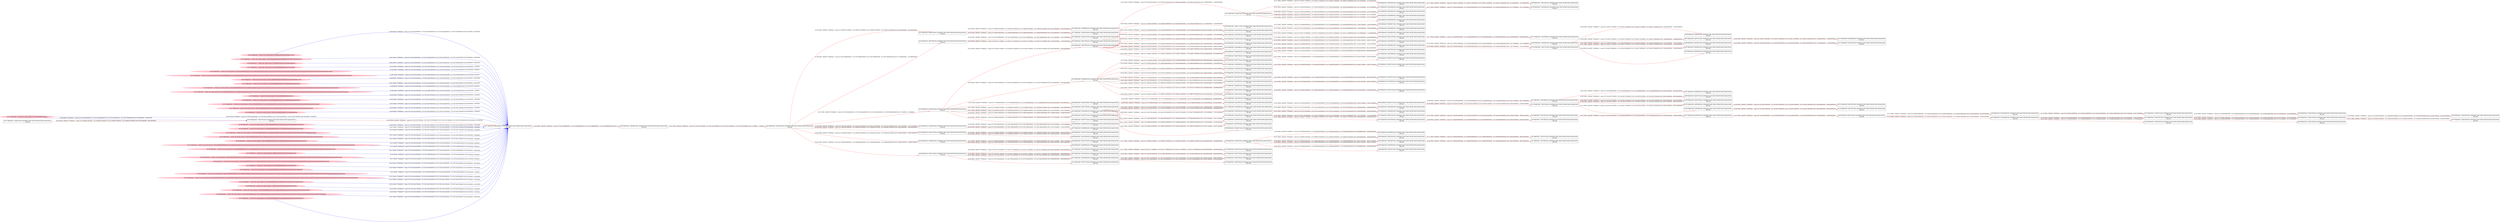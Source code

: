 digraph  {
rankdir=LR
"9"[color=black,label="id:9 HopCount: 5 pid:536 proc_starttime:0 cmd: owner uid:null owner group id:null,\n null null", shape=box,style=solid];
"83"[color=black,label="id:83 HopCount: 6 pid:948 proc_starttime:0 cmd: owner uid:null owner group id:null,\n null null", shape=box,style=solid];
"9" -> "83" [id=256,__obj="PROC_CREATE"color=red,label="id:256 PROC_CREATE **NORMAL**  seqs:[1557239838384000000, 1557239838384000000] T:[1557239838384000000, 1557239838384000000] relT:[-3093696000000, -3093696000000]",style=solid];
"93"[color=black,label="id:93 HopCount: 6 pid:2028 proc_starttime:0 cmd: owner uid:null owner group id:null,\n null null", shape=box,style=solid];
"9" -> "93" [id=257,__obj="PROC_CREATE"color=red,label="id:257 PROC_CREATE **NORMAL**  seqs:[1557239838276000000, 1557239838276000000] T:[1557239838276000000, 1557239838276000000] relT:[-3093588000000, -3093588000000]",style=solid];
"94"[color=black,label="id:94 HopCount: 6 pid:1692 proc_starttime:0 cmd: owner uid:null owner group id:null,\n null null", shape=box,style=solid];
"9" -> "94" [id=258,__obj="PROC_CREATE"color=red,label="id:258 PROC_CREATE **NORMAL**  seqs:[1557239838389000000, 1557239838389000000] T:[1557239838389000000, 1557239838389000000] relT:[-3093701000000, -3093701000000]",style=solid];
"95"[color=black,label="id:95 HopCount: 6 pid:5948 proc_starttime:0 cmd: owner uid:null owner group id:null,\n null null", shape=box,style=solid];
"9" -> "95" [id=259,__obj="PROC_CREATE"color=red,label="id:259 PROC_CREATE **NORMAL**  seqs:[1557239838359000000, 1557239838359000000] T:[1557239838359000000, 1557239838359000000] relT:[-3093671000000, -3093671000000]",style=solid];
"109"[color=black,label="id:109 HopCount: 7 pid:644 proc_starttime:0 cmd: owner uid:null owner group id:null,\n null null", shape=box,style=solid];
"88"[color=black,label="id:88 HopCount: 8 pid:992 proc_starttime:0 cmd: owner uid:null owner group id:null,\n null null", shape=box,style=solid];
"109" -> "88" [id=260,__obj="PROC_CREATE"color=red,label="id:260 PROC_CREATE **NORMAL**  seqs:[1557243852712000000, 1557243852712000000] T:[1557243852712000000, 1557243852712000000] relT:[-7108024000000, -7108024000000]",style=solid];
"96"[color=black,label="id:96 HopCount: 6 pid:552 proc_starttime:0 cmd: owner uid:null owner group id:null,\n null null", shape=box,style=solid];
"9" -> "96" [id=261,__obj="PROC_CREATE"color=red,label="id:261 PROC_CREATE **NORMAL**  seqs:[1557239838384000000, 1557239838384000000] T:[1557239838384000000, 1557239838384000000] relT:[-3093696000000, -3093696000000]",style=solid];
"1"[color=black,label="id:1 HopCount: 7 pid:1880 proc_starttime:0 cmd: owner uid:null owner group id:null,\n null null", shape=box,style=solid];
"97"[color=black,label="id:97 HopCount: 8 pid:8028 proc_starttime:0 cmd: owner uid:null owner group id:null,\n null null", shape=box,style=solid];
"1" -> "97" [id=262,__obj="PROC_CREATE"color=red,label="id:262 PROC_CREATE **NORMAL**  seqs:[1557242546649000000, 1557242546649000000] T:[1557242546649000000, 1557242546649000000] relT:[-5801961000000, -5801961000000]",style=solid];
"99"[color=black,label="id:99 HopCount: 8 pid:5124 proc_starttime:0 cmd: owner uid:null owner group id:null,\n null null", shape=box,style=solid];
"1" -> "99" [id=263,__obj="PROC_CREATE"color=red,label="id:263 PROC_CREATE **NORMAL**  seqs:[1557242546707000000, 1557242546707000000] T:[1557242546707000000, 1557242546707000000] relT:[-5802019000000, -5802019000000]",style=solid];
"100"[color=black,label="id:100 HopCount: 8 pid:1336 proc_starttime:0 cmd: owner uid:null owner group id:null,\n null null", shape=box,style=solid];
"1" -> "100" [id=264,__obj="PROC_CREATE"color=red,label="id:264 PROC_CREATE **NORMAL**  seqs:[1557242546707000000, 1557242546707000000] T:[1557242546707000000, 1557242546707000000] relT:[-5802019000000, -5802019000000]",style=solid];
"55"[color=black,label="id:55 HopCount: 4 pid:7036 proc_starttime:0 cmd: owner uid:null owner group id:null,\n null null", shape=box,style=solid];
"92"[color=black,label="id:92 HopCount: 5 pid:5112 proc_starttime:0 cmd: owner uid:null owner group id:null,\n null null", shape=box,style=solid];
"55" -> "92" [id=265,__obj="PROC_CREATE"color=red,label="id:265 PROC_CREATE **NORMAL**  seqs:[1557243849256000000, 1557243849256000000] T:[1557243849256000000, 1557243849256000000] relT:[-7104568000000, -7104568000000]",style=solid];
"101"[color=black,label="id:101 HopCount: 8 pid:3804 proc_starttime:0 cmd: owner uid:null owner group id:null,\n null null", shape=box,style=solid];
"1" -> "101" [id=266,__obj="PROC_CREATE"color=red,label="id:266 PROC_CREATE **NORMAL**  seqs:[1557242546542000000, 1557242546542000000] T:[1557242546542000000, 1557242546542000000] relT:[-5801854000000, -5801854000000]",style=solid];
"102"[color=black,label="id:102 HopCount: 5 pid:1028 proc_starttime:0 cmd: owner uid:null owner group id:null,\n null null", shape=box,style=solid];
"55" -> "102" [id=267,__obj="PROC_CREATE"color=red,label="id:267 PROC_CREATE **NORMAL**  seqs:[1557243358055000000, 1557243358055000000] T:[1557243358055000000, 1557243358055000000] relT:[-6613367000000, -6613367000000]",style=solid];
"104"[color=black,label="id:104 HopCount: 5 pid:4044 proc_starttime:0 cmd: owner uid:null owner group id:null,\n null null", shape=box,style=solid];
"55" -> "104" [id=268,__obj="PROC_CREATE"color=red,label="id:268 PROC_CREATE **NORMAL**  seqs:[1557244476913000000, 1557244476913000000] T:[1557244476913000000, 1557244476913000000] relT:[-7732225000000, -7732225000000]",style=solid];
"105"[color=black,label="id:105 HopCount: 5 pid:8124 proc_starttime:0 cmd: owner uid:null owner group id:null,\n null null", shape=box,style=solid];
"55" -> "105" [id=269,__obj="PROC_CREATE"color=red,label="id:269 PROC_CREATE **NORMAL**  seqs:[1557244935437000000, 1557244935437000000] T:[1557244935437000000, 1557244935437000000] relT:[-8190749000000, -8190749000000]",style=solid];
"106"[color=black,label="id:106 HopCount: 5 pid:1468 proc_starttime:0 cmd: owner uid:null owner group id:null,\n null null", shape=box,style=solid];
"55" -> "106" [id=270,__obj="PROC_CREATE"color=red,label="id:270 PROC_CREATE **NORMAL**  seqs:[1557243844283000000, 1557243844283000000] T:[1557243844283000000, 1557243844283000000] relT:[-7099595000000, -7099595000000]",style=solid];
"48"[color=black,label="id:48 HopCount: 6 pid:4356 proc_starttime:0 cmd: owner uid:null owner group id:null,\n null null", shape=box,style=solid];
"98"[color=black,label="id:98 HopCount: 7 pid:2200 proc_starttime:0 cmd: owner uid:null owner group id:null,\n null null", shape=box,style=solid];
"48" -> "98" [id=271,__obj="PROC_CREATE"color=red,label="id:271 PROC_CREATE **NORMAL**  seqs:[1557238281724000000, 1557238281724000000] T:[1557238281724000000, 1557238281724000000] relT:[-1537036000000, -1537036000000]",style=solid];
"37"[color=black,label="id:37 HopCount: 6 pid:1868 proc_starttime:0 cmd: owner uid:null owner group id:null,\n null null", shape=box,style=solid];
"108"[color=black,label="id:108 HopCount: 7 pid:4400 proc_starttime:0 cmd: owner uid:null owner group id:null,\n null null", shape=box,style=solid];
"37" -> "108" [id=272,__obj="PROC_CREATE"color=red,label="id:272 PROC_CREATE **NORMAL**  seqs:[1557238281840000000, 1557238281840000000] T:[1557238281840000000, 1557238281840000000] relT:[-1537152000000, -1537152000000]",style=solid];
"50"[color=black,label="id:50 HopCount: 6 pid:6092 proc_starttime:0 cmd: owner uid:null owner group id:null,\n null null", shape=box,style=solid];
"50" -> "109" [id=273,__obj="PROC_CREATE"color=red,label="id:273 PROC_CREATE **NORMAL**  seqs:[1557243852458000000, 1557243852458000000] T:[1557243852458000000, 1557243852458000000] relT:[-7107770000000, -7107770000000]",style=solid];
"110"[color=black,label="id:110 HopCount: 7 pid:2720 proc_starttime:0 cmd: owner uid:null owner group id:null,\n null null", shape=box,style=solid];
"50" -> "110" [id=274,__obj="PROC_CREATE"color=red,label="id:274 PROC_CREATE **NORMAL**  seqs:[1557243849458000000, 1557243849458000000] T:[1557243849458000000, 1557243849458000000] relT:[-7104770000000, -7104770000000]",style=solid];
"103"[color=black,label="id:103 HopCount: 8 pid:6500 proc_starttime:0 cmd: owner uid:null owner group id:null,\n null null", shape=box,style=solid];
"1" -> "103" [id=275,__obj="PROC_CREATE"color=red,label="id:275 PROC_CREATE **NORMAL**  seqs:[1557242546712000000, 1557242546712000000] T:[1557242546712000000, 1557242546712000000] relT:[-5802024000000, -5802024000000]",style=solid];
"45"[color=black,label="id:45 HopCount: 4 pid:6844 proc_starttime:0 cmd: owner uid:null owner group id:null,\n null null", shape=box,style=solid];
"21"[color=black,label="id:21 HopCount: 5 pid:2732 proc_starttime:0 cmd: owner uid:null owner group id:null,\n null null", shape=box,style=solid];
"45" -> "21" [id=276,__obj="PROC_CREATE"color=red,label="id:276 PROC_CREATE **NORMAL**  seqs:[1557241393997000000, 1557241393997000000] T:[1557241393997000000, 1557241393997000000] relT:[-4649309000000, -4649309000000]",style=solid];
"61"[color=black,label="id:61 HopCount: 6 pid:1528 proc_starttime:0 cmd: owner uid:null owner group id:null,\n null null", shape=box,style=solid];
"111"[color=black,label="id:111 HopCount: 7 pid:7808 proc_starttime:0 cmd: owner uid:null owner group id:null,\n null null", shape=box,style=solid];
"61" -> "111" [id=277,__obj="PROC_CREATE"color=red,label="id:277 PROC_CREATE **NORMAL**  seqs:[1557244940636000000, 1557244940636000000] T:[1557244940636000000, 1557244940636000000] relT:[-8195948000000, -8195948000000]",style=solid];
"2"[color=black,label="id:2 HopCount: 7 pid:1344 proc_starttime:0 cmd: owner uid:null owner group id:null,\n null null", shape=box,style=solid];
"112"[color=black,label="id:112 HopCount: 8 pid:5632 proc_starttime:0 cmd: owner uid:null owner group id:null,\n null null", shape=box,style=solid];
"2" -> "112" [id=278,__obj="PROC_CREATE"color=red,label="id:278 PROC_CREATE **NORMAL**  seqs:[1557244548529000000, 1557244548529000000] T:[1557244548529000000, 1557244548529000000] relT:[-7803841000000, -7803841000000]",style=solid];
"113"[color=black,label="id:113 HopCount: 5 pid:6500 proc_starttime:0 cmd: owner uid:null owner group id:null,\n null null", shape=box,style=solid];
"45" -> "113" [id=279,__obj="PROC_CREATE"color=red,label="id:279 PROC_CREATE **NORMAL**  seqs:[1557240930346000000, 1557240930346000000] T:[1557240930346000000, 1557240930346000000] relT:[-4185658000000, -4185658000000]",style=solid];
"85"[color=black,label="id:85 HopCount: 8 pid:1524 proc_starttime:0 cmd: owner uid:null owner group id:null,\n null null", shape=box,style=solid];
"115"[color=black,label="id:115 HopCount: 9 pid:6480 proc_starttime:0 cmd: owner uid:null owner group id:null,\n null null", shape=box,style=solid];
"85" -> "115" [id=280,__obj="PROC_CREATE"color=red,label="id:280 PROC_CREATE **NORMAL**  seqs:[1557243852724000000, 1557243852724000000] T:[1557243852724000000, 1557243852724000000] relT:[-7108036000000, -7108036000000]",style=solid];
"116"[color=black,label="id:116 HopCount: 5 pid:5284 proc_starttime:0 cmd: owner uid:null owner group id:null,\n null null", shape=box,style=solid];
"45" -> "116" [id=281,__obj="PROC_CREATE"color=red,label="id:281 PROC_CREATE **NORMAL**  seqs:[1557239380225000000, 1557239380225000000] T:[1557239380225000000, 1557239380225000000] relT:[-2635537000000, -2635537000000]",style=solid];
"86"[color=black,label="id:86 HopCount: 8 pid:4140 proc_starttime:0 cmd: owner uid:null owner group id:null,\n null null", shape=box,style=solid];
"117"[color=black,label="id:117 HopCount: 9 pid:1300 proc_starttime:0 cmd: owner uid:null owner group id:null,\n null null", shape=box,style=solid];
"86" -> "117" [id=282,__obj="PROC_CREATE"color=red,label="id:282 PROC_CREATE **NORMAL**  seqs:[1557243852632000000, 1557243852632000000] T:[1557243852632000000, 1557243852632000000] relT:[-7107944000000, -7107944000000]",style=solid];
"46"[color=black,label="id:46 HopCount: 4 pid:1608 proc_starttime:0 cmd: owner uid:null owner group id:null,\n null null", shape=box,style=solid];
"118"[color=black,label="id:118 HopCount: 5 pid:1644 proc_starttime:0 cmd: owner uid:null owner group id:null,\n null null", shape=box,style=solid];
"46" -> "118" [id=283,__obj="PROC_CREATE"color=red,label="id:283 PROC_CREATE **NORMAL**  seqs:[1557237703584000000, 1557237703584000000] T:[1557237703584000000, 1557237703584000000] relT:[-958896000000, -958896000000]",style=solid];
"107"[color=black,label="id:107 HopCount: 5 pid:5068 proc_starttime:0 cmd: owner uid:null owner group id:null,\n null null", shape=box,style=solid];
"55" -> "107" [id=284,__obj="PROC_CREATE"color=red,label="id:284 PROC_CREATE **NORMAL**  seqs:[1557243354503000000, 1557243354503000000] T:[1557243354503000000, 1557243354503000000] relT:[-6609815000000, -6609815000000]",style=solid];
"119"[color=black,label="id:119 HopCount: 9 pid:2220 proc_starttime:0 cmd: owner uid:null owner group id:null,\n null null", shape=box,style=solid];
"103" -> "119" [id=285,__obj="PROC_CREATE"color=red,label="id:285 PROC_CREATE **NORMAL**  seqs:[1557242546718000000, 1557242546718000000] T:[1557242546718000000, 1557242546718000000] relT:[-5802030000000, -5802030000000]",style=solid];
"120"[color=black,label="id:120 HopCount: 5 pid:1604 proc_starttime:0 cmd: owner uid:null owner group id:null,\n null null", shape=box,style=solid];
"46" -> "120" [id=286,__obj="PROC_CREATE"color=red,label="id:286 PROC_CREATE **NORMAL**  seqs:[1557237699018000000, 1557237699018000000] T:[1557237699018000000, 1557237699018000000] relT:[-954330000000, -954330000000]",style=solid];
"44"[color=black,label="id:44 HopCount: 4 pid:7136 proc_starttime:0 cmd: owner uid:null owner group id:null,\n null null", shape=box,style=solid];
"121"[color=black,label="id:121 HopCount: 5 pid:8160 proc_starttime:0 cmd: owner uid:null owner group id:null,\n null null", shape=box,style=solid];
"44" -> "121" [id=287,__obj="PROC_CREATE"color=red,label="id:287 PROC_CREATE **NORMAL**  seqs:[1557242541653000000, 1557242541653000000] T:[1557242541653000000, 1557242541653000000] relT:[-5796965000000, -5796965000000]",style=solid];
"124"[color=black,label="id:124 HopCount: 5 pid:5328 proc_starttime:0 cmd: owner uid:null owner group id:null,\n null null", shape=box,style=solid];
"44" -> "124" [id=288,__obj="PROC_CREATE"color=red,label="id:288 PROC_CREATE **NORMAL**  seqs:[1557242325047000000, 1557242325047000000] T:[1557242325047000000, 1557242325047000000] relT:[-5580359000000, -5580359000000]",style=solid];
"125"[color=black,label="id:125 HopCount: 5 pid:7652 proc_starttime:0 cmd: owner uid:null owner group id:null,\n null null", shape=box,style=solid];
"44" -> "125" [id=289,__obj="PROC_CREATE"color=red,label="id:289 PROC_CREATE **NORMAL**  seqs:[1557244477821000000, 1557244477821000000] T:[1557244477821000000, 1557244477821000000] relT:[-7733133000000, -7733133000000]",style=solid];
"161"[color=pink,label="id:161 HopCount: -2 owner uid: owner group id: /Windows/System32/Windows.UI.dll ", shape=oval,style=filled];
"27"[color=black,label="id:27 HopCount: 0 pid:5096 proc_starttime:0 cmd: owner uid:null owner group id:null,\n null null", shape=box,style=solid];
"161" -> "27" [id=290,__obj="READ"color=blue,label="id:290 READ **NORMAL**  seqs:[1557236744446000000, 1557236744446000000] T:[1557236744446000000, 1557236744446000000] relT:[242000000, 242000000]",style=solid];
"162"[color=pink,label="id:162 HopCount: -2 owner uid: owner group id: /Device/HarddiskVolume2/WINDOWS/SYSTEM32/kernelbase.dll ", shape=oval,style=filled];
"162" -> "27" [id=291,__obj="READ"color=blue,label="id:291 READ **NORMAL**  seqs:[1557236744449000000, 1557236744449000000] T:[1557236744449000000, 1557236744449000000] relT:[239000000, 239000000]",style=solid];
"163"[color=pink,label="id:163 HopCount: -2 owner uid: owner group id: /Windows/System32/CoreMessaging.dll ", shape=oval,style=filled];
"163" -> "27" [id=292,__obj="READ"color=blue,label="id:292 READ **NORMAL**  seqs:[1557236744448000000, 1557236744448000000] T:[1557236744448000000, 1557236744448000000] relT:[240000000, 240000000]",style=solid];
"127"[color=pink,label="id:127 HopCount: -2 owner uid: owner group id: /Device/HarddiskVolume2/Users/admin ", shape=oval,style=filled];
"127" -> "27" [id=293,__obj="READ"color=blue,label="id:293 READ **NORMAL**  seqs:[1557236744424000000, 1557236744673000000] T:[1557236744424000000, 1557236744673000000] relT:[264000000, 15000000]",style=solid];
"128"[color=pink,label="id:128 HopCount: -2 owner uid: owner group id: /Device/HarddiskVolume2/Users/admin/backup/Documents/Documents/Documents/Documents/Documents/Documents/Documents/Documents/Documents/Documents/Documents ", shape=oval,style=filled];
"128" -> "27" [id=294,__obj="READ"color=blue,label="id:294 READ **NORMAL**  seqs:[1557236744432000000, 1557236744679000000] T:[1557236744432000000, 1557236744679000000] relT:[256000000, 9000000]",style=solid];
"129"[color=pink,label="id:129 HopCount: -2 owner uid: owner group id: /Device/HarddiskVolume2/Users/admin/backup/Documents/Documents/Documents/Documents/Documents/Documents/Documents/Documents/Documents/Documents/Documents/Documents/Documents/Documents/Documents/Documents/Documents ", shape=oval,style=filled];
"129" -> "27" [id=295,__obj="READ"color=blue,label="id:295 READ **NORMAL**  seqs:[1557236744435000000, 1557236744682000000] T:[1557236744435000000, 1557236744682000000] relT:[253000000, 6000000]",style=solid];
"130"[color=pink,label="id:130 HopCount: -2 owner uid: owner group id: /Device/HarddiskVolume2/Windows/System32/Windows.UI.dll ", shape=oval,style=filled];
"130" -> "27" [id=296,__obj="READ"color=blue,label="id:296 READ **NORMAL**  seqs:[1557236744445000000, 1557236744446000000] T:[1557236744445000000, 1557236744446000000] relT:[243000000, 242000000]",style=solid];
"131"[color=pink,label="id:131 HopCount: -2 owner uid: owner group id: /Device/HarddiskVolume2/Users/admin/backup/desktop.ini ", shape=oval,style=filled];
"131" -> "27" [id=297,__obj="READ"color=blue,label="id:297 READ **NORMAL**  seqs:[1557236744425000000, 1557236744425000000] T:[1557236744425000000, 1557236744425000000] relT:[263000000, 263000000]",style=solid];
"133"[color=pink,label="id:133 HopCount: -2 owner uid: owner group id: /Device/HarddiskVolume2/Users/admin/backup/Documents/Documents/Documents/Documents/Documents/Documents/Documents/Documents/Documents/Documents/Documents/Documents/Documents ", shape=oval,style=filled];
"133" -> "27" [id=298,__obj="READ"color=blue,label="id:298 READ **NORMAL**  seqs:[1557236744433000000, 1557236744680000000] T:[1557236744433000000, 1557236744680000000] relT:[255000000, 8000000]",style=solid];
"132"[color=pink,label="id:132 HopCount: -2 owner uid: owner group id: /Device/HarddiskVolume2/Users/admin/backup/Documents/Documents/Documents/Documents/Documents/Documents/Documents/Documents/Documents/Documents/Documents/Documents/Documents/Documents/Documents/Documents ", shape=oval,style=filled];
"132" -> "27" [id=299,__obj="READ"color=blue,label="id:299 READ **NORMAL**  seqs:[1557236744434000000, 1557236744681000000] T:[1557236744434000000, 1557236744681000000] relT:[254000000, 7000000]",style=solid];
"134"[color=pink,label="id:134 HopCount: -2 owner uid: owner group id: /Device/HarddiskVolume2/Users ", shape=oval,style=filled];
"134" -> "27" [id=300,__obj="READ"color=blue,label="id:300 READ **NORMAL**  seqs:[1557236744424000000, 1557236744673000000] T:[1557236744424000000, 1557236744673000000] relT:[264000000, 15000000]",style=solid];
"136"[color=pink,label="id:136 HopCount: -2 owner uid: owner group id: /Device/HarddiskVolume2/Users/admin/backup/Documents ", shape=oval,style=filled];
"136" -> "27" [id=301,__obj="READ"color=blue,label="id:301 READ **NORMAL**  seqs:[1557236744426000000, 1557236744674000000] T:[1557236744426000000, 1557236744674000000] relT:[262000000, 14000000]",style=solid];
"135"[color=pink,label="id:135 HopCount: -2 owner uid: owner group id: /Device/HarddiskVolume2/Users/admin/backup/Documents/Documents/Documents/Documents/Documents/Documents/Documents ", shape=oval,style=filled];
"135" -> "27" [id=302,__obj="READ"color=blue,label="id:302 READ **NORMAL**  seqs:[1557236744430000000, 1557236744678000000] T:[1557236744430000000, 1557236744678000000] relT:[258000000, 10000000]",style=solid];
"137"[color=pink,label="id:137 HopCount: -2 owner uid: owner group id: /Device/HarddiskVolume2/Users/admin/backup/Documents/Documents/Documents/Documents/Documents ", shape=oval,style=filled];
"137" -> "27" [id=303,__obj="READ"color=blue,label="id:303 READ **NORMAL**  seqs:[1557236744428000000, 1557236744677000000] T:[1557236744428000000, 1557236744677000000] relT:[260000000, 11000000]",style=solid];
"138"[color=pink,label="id:138 HopCount: -2 owner uid: owner group id: /Device/HarddiskVolume2/Users/admin/backup ", shape=oval,style=filled];
"138" -> "27" [id=304,__obj="READ"color=blue,label="id:304 READ **NORMAL**  seqs:[1557236744425000000, 1557236744674000000] T:[1557236744425000000, 1557236744674000000] relT:[263000000, 14000000]",style=solid];
"157"[color=pink,label="id:157 HopCount: -2 owner uid: owner group id: /Device/HarddiskVolume2 ", shape=oval,style=filled];
"157" -> "27" [id=305,__obj="READ"color=blue,label="id:305 READ **NORMAL**  seqs:[1557236744423000000, 1557236744672000000] T:[1557236744423000000, 1557236744672000000] relT:[265000000, 16000000]",style=solid];
"139"[color=pink,label="id:139 HopCount: -2 owner uid: owner group id: /Device/HarddiskVolume2/Windows/System32/TextInputFramework.dll ", shape=oval,style=filled];
"139" -> "27" [id=306,__obj="READ"color=blue,label="id:306 READ **NORMAL**  seqs:[1557236744447000000, 1557236744447000000] T:[1557236744447000000, 1557236744447000000] relT:[241000000, 241000000]",style=solid];
"140"[color=pink,label="id:140 HopCount: -2 owner uid: owner group id: /Device/HarddiskVolume2/Users/admin/backup/Documents/Documents ", shape=oval,style=filled];
"140" -> "27" [id=307,__obj="READ"color=blue,label="id:307 READ **NORMAL**  seqs:[1557236744426000000, 1557236744675000000] T:[1557236744426000000, 1557236744675000000] relT:[262000000, 13000000]",style=solid];
"141"[color=black,label="id:141 HopCount: -3 pid:452 proc_starttime:0 cmd: owner uid:null owner group id:null,\n null null", shape=box,style=solid];
"154"[color=black,label="id:154 HopCount: -2 pid:4704 proc_starttime:0 cmd: owner uid:null owner group id:null,\n null null", shape=box,style=solid];
"141" -> "154" [id=308,__obj="PROC_CREATE"color=red,label="id:308 PROC_CREATE **NORMAL**  seqs:[1557236486470000000, 1557236486470000000] T:[1557236486470000000, 1557236486470000000] relT:[258218000000, 258218000000]",style=solid];
"157" -> "154" [id=309,__obj="READ"color=blue,label="id:309 READ **NORMAL**  seqs:[1557236743649000000, 1557236743649000000] T:[1557236743649000000, 1557236743649000000] relT:[1039000000, 1039000000]",style=solid];
"142"[color=pink,label="id:142 HopCount: -2 owner uid: owner group id: /Device/HarddiskVolume2/Users/admin/backup/Documents/Documents/Documents/Documents/Documents/Documents ", shape=oval,style=filled];
"142" -> "27" [id=310,__obj="READ"color=blue,label="id:310 READ **NORMAL**  seqs:[1557236744429000000, 1557236744677000000] T:[1557236744429000000, 1557236744677000000] relT:[259000000, 11000000]",style=solid];
"143"[color=pink,label="id:143 HopCount: -2 owner uid: owner group id: /Device/HarddiskVolume2/Users/admin/backup/Documents/Documents/Documents/Documents/Documents/Documents/Documents/Documents ", shape=oval,style=filled];
"143" -> "27" [id=311,__obj="READ"color=blue,label="id:311 READ **NORMAL**  seqs:[1557236744430000000, 1557236744678000000] T:[1557236744430000000, 1557236744678000000] relT:[258000000, 10000000]",style=solid];
"144"[color=pink,label="id:144 HopCount: -2 owner uid: owner group id: /Device/HarddiskVolume2/Users/admin/backup/Documents/Documents/Documents ", shape=oval,style=filled];
"144" -> "27" [id=312,__obj="READ"color=blue,label="id:312 READ **NORMAL**  seqs:[1557236744427000000, 1557236744675000000] T:[1557236744427000000, 1557236744675000000] relT:[261000000, 13000000]",style=solid];
"145"[color=pink,label="id:145 HopCount: -2 owner uid: owner group id: /Device/HarddiskVolume2/Users/admin/backup/Documents/Documents/Documents/Documents/Documents/Documents/Documents/Documents/Documents/Documents/Documents/Documents/Documents/Documents/Documents/Documents/Documents/Documents ", shape=oval,style=filled];
"145" -> "27" [id=313,__obj="READ"color=blue,label="id:313 READ **NORMAL**  seqs:[1557236744435000000, 1557236744682000000] T:[1557236744435000000, 1557236744682000000] relT:[253000000, 6000000]",style=solid];
"146"[color=pink,label="id:146 HopCount: -2 owner uid: owner group id: /Device/HarddiskVolume2/Users/admin/backup/Documents/Documents/Documents/Documents/Documents/Documents/Documents/Documents/Documents/Documents/Documents/Documents ", shape=oval,style=filled];
"146" -> "27" [id=314,__obj="READ"color=blue,label="id:314 READ **NORMAL**  seqs:[1557236744432000000, 1557236744680000000] T:[1557236744432000000, 1557236744680000000] relT:[256000000, 8000000]",style=solid];
"147"[color=pink,label="id:147 HopCount: -2 owner uid: owner group id: /Windows/System32/CoreUIComponents.dll ", shape=oval,style=filled];
"147" -> "27" [id=315,__obj="READ"color=blue,label="id:315 READ **NORMAL**  seqs:[1557236744448000000, 1557236744448000000] T:[1557236744448000000, 1557236744448000000] relT:[240000000, 240000000]",style=solid];
"148"[color=pink,label="id:148 HopCount: -2 owner uid: owner group id: /Device/HarddiskVolume2/Users/admin/backup/Documents/Documents/Documents/Documents/Documents/Documents/Documents/Documents/Documents/Documents/Documents/Documents/Documents/Documents ", shape=oval,style=filled];
"148" -> "27" [id=316,__obj="READ"color=blue,label="id:316 READ **NORMAL**  seqs:[1557236744433000000, 1557236744680000000] T:[1557236744433000000, 1557236744680000000] relT:[255000000, 8000000]",style=solid];
"149"[color=pink,label="id:149 HopCount: -2 owner uid: owner group id: /Device/HarddiskVolume2/Users/admin/backup/Documents/Documents/Documents/Documents/Documents/Documents/Documents/Documents/Documents/Documents ", shape=oval,style=filled];
"149" -> "27" [id=317,__obj="READ"color=blue,label="id:317 READ **NORMAL**  seqs:[1557236744431000000, 1557236744679000000] T:[1557236744431000000, 1557236744679000000] relT:[257000000, 9000000]",style=solid];
"151"[color=pink,label="id:151 HopCount: -2 owner uid: owner group id: /Device/HarddiskVolume2/Users/desktop.ini ", shape=oval,style=filled];
"151" -> "27" [id=318,__obj="READ"color=blue,label="id:318 READ **NORMAL**  seqs:[1557236744424000000, 1557236744424000000] T:[1557236744424000000, 1557236744424000000] relT:[264000000, 264000000]",style=solid];
"154" -> "27" [id=319,__obj="PROC_CREATE"color=red,label="id:319 PROC_CREATE **NORMAL**  seqs:[1557236743767000000, 1557236743767000000] T:[1557236743767000000, 1557236743767000000] relT:[921000000, 921000000]",style=solid];
"155"[color=pink,label="id:155 HopCount: -2 owner uid: owner group id: /Device/HarddiskVolume2/WINDOWS/system32/coremessaging.dll ", shape=oval,style=filled];
"155" -> "27" [id=320,__obj="READ"color=blue,label="id:320 READ **NORMAL**  seqs:[1557236744448000000, 1557236744448000000] T:[1557236744448000000, 1557236744448000000] relT:[240000000, 240000000]",style=solid];
"156"[color=pink,label="id:156 HopCount: -2 owner uid: owner group id: /Device/HarddiskVolume2/Users/admin/backup/Documents/Documents/Documents/Documents/Documents/Documents/Documents/Documents/Documents/Documents/Documents/Documents/Documents/Documents/Documents ", shape=oval,style=filled];
"156" -> "27" [id=321,__obj="READ"color=blue,label="id:321 READ **NORMAL**  seqs:[1557236744434000000, 1557236744681000000] T:[1557236744434000000, 1557236744681000000] relT:[254000000, 7000000]",style=solid];
"150"[color=pink,label="id:150 HopCount: -2 owner uid: owner group id: /Device/HarddiskVolume2/Users/admin/backup/Documents/Documents/Documents/Documents/Documents/Documents/Documents/Documents/Documents/Documents/Documents/Documents/Documents/Documents/Documents/Documents/Documents/Documents/Documents ", shape=oval,style=filled];
"150" -> "27" [id=322,__obj="READ"color=blue,label="id:322 READ **NORMAL**  seqs:[1557236744436000000, 1557236744436000000] T:[1557236744436000000, 1557236744436000000] relT:[252000000, 252000000]",style=solid];
"152"[color=pink,label="id:152 HopCount: -2 owner uid: owner group id: /Device/HarddiskVolume2/Windows/System32/CoreUIComponents.dll ", shape=oval,style=filled];
"152" -> "27" [id=323,__obj="READ"color=blue,label="id:323 READ **NORMAL**  seqs:[1557236744447000000, 1557236744447000000] T:[1557236744447000000, 1557236744447000000] relT:[241000000, 241000000]",style=solid];
"158"[color=pink,label="id:158 HopCount: -2 owner uid: owner group id: /Windows/System32/TextInputFramework.dll ", shape=oval,style=filled];
"158" -> "27" [id=324,__obj="READ"color=blue,label="id:324 READ **NORMAL**  seqs:[1557236744447000000, 1557236744447000000] T:[1557236744447000000, 1557236744447000000] relT:[241000000, 241000000]",style=solid];
"153"[color=pink,label="id:153 HopCount: -2 owner uid: owner group id: /Device/HarddiskVolume2/Users/admin/backup/Documents/Documents/Documents/Documents ", shape=oval,style=filled];
"153" -> "27" [id=325,__obj="READ"color=blue,label="id:325 READ **NORMAL**  seqs:[1557236744427000000, 1557236744676000000] T:[1557236744427000000, 1557236744676000000] relT:[261000000, 12000000]",style=solid];
"159"[color=pink,label="id:159 HopCount: -2 owner uid: owner group id: /Device/HarddiskVolume2/Users/admin/backup/Documents/Documents/Documents/Documents/Documents/Documents/Documents/Documents/Documents ", shape=oval,style=filled];
"159" -> "27" [id=326,__obj="READ"color=blue,label="id:326 READ **NORMAL**  seqs:[1557236744431000000, 1557236744678000000] T:[1557236744431000000, 1557236744678000000] relT:[257000000, 10000000]",style=solid];
"160"[color=pink,label="id:160 HopCount: -2 owner uid: owner group id: /Device/HarddiskVolume2/Users/admin/backup/Documents/desktop.ini ", shape=oval,style=filled];
"160" -> "27" [id=327,__obj="READ"color=blue,label="id:327 READ **NORMAL**  seqs:[1557236744426000000, 1557236744426000000] T:[1557236744426000000, 1557236744426000000] relT:[262000000, 262000000]",style=solid];
"126"[color=black,label="id:126 HopCount: 5 pid:2352 proc_starttime:0 cmd: owner uid:null owner group id:null,\n null null", shape=box,style=solid];
"45" -> "126" [id=164,__obj="PROC_CREATE"color=red,label="id:164 PROC_CREATE **NORMAL**  seqs:[1557240193730000000, 1557240193730000000] T:[1557240193730000000, 1557240193730000000] relT:[-3449042000000, -3449042000000]",style=solid];
"68"[color=black,label="id:68 HopCount: 6 pid:1532 proc_starttime:0 cmd: owner uid:null owner group id:null,\n null null", shape=box,style=solid];
"114"[color=black,label="id:114 HopCount: 7 pid:1304 proc_starttime:0 cmd: owner uid:null owner group id:null,\n null null", shape=box,style=solid];
"68" -> "114" [id=165,__obj="PROC_CREATE"color=red,label="id:165 PROC_CREATE **NORMAL**  seqs:[1557242543911000000, 1557242543911000000] T:[1557242543911000000, 1557242543911000000] relT:[-5799223000000, -5799223000000]",style=solid];
"68" -> "1" [id=166,__obj="PROC_CREATE"color=red,label="id:166 PROC_CREATE **NORMAL**  seqs:[1557242546438000000, 1557242546438000000] T:[1557242546438000000, 1557242546438000000] relT:[-5801750000000, -5801750000000]",style=solid];
"71"[color=black,label="id:71 HopCount: 6 pid:5124 proc_starttime:0 cmd: owner uid:null owner group id:null,\n null null", shape=box,style=solid];
"71" -> "2" [id=167,__obj="PROC_CREATE"color=red,label="id:167 PROC_CREATE **NORMAL**  seqs:[1557244548525000000, 1557244548525000000] T:[1557244548525000000, 1557244548525000000] relT:[-7803837000000, -7803837000000]",style=solid];
"72"[color=black,label="id:72 HopCount: 6 pid:7380 proc_starttime:0 cmd: owner uid:null owner group id:null,\n null null", shape=box,style=solid];
"3"[color=black,label="id:3 HopCount: 7 pid:7992 proc_starttime:0 cmd: owner uid:null owner group id:null,\n null null", shape=box,style=solid];
"72" -> "3" [id=168,__obj="PROC_CREATE"color=red,label="id:168 PROC_CREATE **NORMAL**  seqs:[1557244940849000000, 1557244940849000000] T:[1557244940849000000, 1557244940849000000] relT:[-8196161000000, -8196161000000]",style=solid];
"122"[color=black,label="id:122 HopCount: 9 pid:7092 proc_starttime:0 cmd: owner uid:null owner group id:null,\n null null", shape=box,style=solid];
"101" -> "122" [id=169,__obj="PROC_CREATE"color=red,label="id:169 PROC_CREATE **NORMAL**  seqs:[1557242546576000000, 1557242546576000000] T:[1557242546576000000, 1557242546576000000] relT:[-5801888000000, -5801888000000]",style=solid];
"53"[color=black,label="id:53 HopCount: 4 pid:1608 proc_starttime:0 cmd: owner uid:null owner group id:null,\n null null", shape=box,style=solid];
"123"[color=black,label="id:123 HopCount: 5 pid:6416 proc_starttime:0 cmd: owner uid:null owner group id:null,\n null null", shape=box,style=solid];
"53" -> "123" [id=170,__obj="PROC_CREATE"color=red,label="id:170 PROC_CREATE **NORMAL**  seqs:[1557238844900000000, 1557238844900000000] T:[1557238844900000000, 1557238844900000000] relT:[-2100212000000, -2100212000000]",style=solid];
"4"[color=black,label="id:4 HopCount: 7 pid:3224 proc_starttime:0 cmd: owner uid:null owner group id:null,\n null null", shape=box,style=solid];
"93" -> "4" [id=171,__obj="PROC_CREATE"color=red,label="id:171 PROC_CREATE **NORMAL**  seqs:[1557239838298000000, 1557239838298000000] T:[1557239838298000000, 1557239838298000000] relT:[-3093610000000, -3093610000000]",style=solid];
"5"[color=black,label="id:5 HopCount: 9 pid:7764 proc_starttime:0 cmd: owner uid:null owner group id:null,\n null null", shape=box,style=solid];
"112" -> "5" [id=172,__obj="PROC_CREATE"color=red,label="id:172 PROC_CREATE **NORMAL**  seqs:[1557244548536000000, 1557244548536000000] T:[1557244548536000000, 1557244548536000000] relT:[-7803848000000, -7803848000000]",style=solid];
"6"[color=black,label="id:6 HopCount: 5 pid:6764 proc_starttime:0 cmd: owner uid:null owner group id:null,\n null null", shape=box,style=solid];
"53" -> "6" [id=173,__obj="PROC_CREATE"color=red,label="id:173 PROC_CREATE **NORMAL**  seqs:[1557238846542000000, 1557238846542000000] T:[1557238846542000000, 1557238846542000000] relT:[-2101854000000, -2101854000000]",style=solid];
"8"[color=black,label="id:8 HopCount: 10 pid:2980 proc_starttime:0 cmd: owner uid:null owner group id:null,\n null null", shape=box,style=solid];
"5" -> "8" [id=174,__obj="PROC_CREATE"color=red,label="id:174 PROC_CREATE **NORMAL**  seqs:[1557245901038000000, 1557245901038000000] T:[1557245901038000000, 1557245901038000000] relT:[-9156350000000, -9156350000000]",style=solid];
"63"[color=black,label="id:63 HopCount: 4 pid:7376 proc_starttime:0 cmd: owner uid:null owner group id:null,\n null null", shape=box,style=solid];
"63" -> "9" [id=175,__obj="PROC_CREATE"color=red,label="id:175 PROC_CREATE **NORMAL**  seqs:[1557239838187000000, 1557239838187000000] T:[1557239838187000000, 1557239838187000000] relT:[-3093499000000, -3093499000000]",style=solid];
"10"[color=black,label="id:10 HopCount: 10 pid:4656 proc_starttime:0 cmd: owner uid:null owner group id:null,\n null null", shape=box,style=solid];
"5" -> "10" [id=176,__obj="PROC_CREATE"color=red,label="id:176 PROC_CREATE **NORMAL**  seqs:[1557244548740000000, 1557244548740000000] T:[1557244548740000000, 1557244548740000000] relT:[-7804052000000, -7804052000000]",style=solid];
"75"[color=black,label="id:75 HopCount: 4 pid:7336 proc_starttime:0 cmd: owner uid:null owner group id:null,\n null null", shape=box,style=solid];
"11"[color=black,label="id:11 HopCount: 5 pid:4192 proc_starttime:0 cmd: owner uid:null owner group id:null,\n null null", shape=box,style=solid];
"75" -> "11" [id=177,__obj="PROC_CREATE"color=red,label="id:177 PROC_CREATE **NORMAL**  seqs:[1557240731770000000, 1557240731770000000] T:[1557240731770000000, 1557240731770000000] relT:[-3987082000000, -3987082000000]",style=solid];
"0"[color=black,label="id:0 HopCount: 5 pid:1940 proc_starttime:0 cmd: owner uid:null owner group id:null,\n null null", shape=box,style=solid];
"45" -> "0" [id=178,__obj="PROC_CREATE"color=red,label="id:178 PROC_CREATE **NORMAL**  seqs:[1557241394816000000, 1557241394816000000] T:[1557241394816000000, 1557241394816000000] relT:[-4650128000000, -4650128000000]",style=solid];
"12"[color=black,label="id:12 HopCount: 11 pid:6112 proc_starttime:0 cmd: owner uid:null owner group id:null,\n null null", shape=box,style=solid];
"8" -> "12" [id=179,__obj="PROC_CREATE"color=red,label="id:179 PROC_CREATE **NORMAL**  seqs:[1557245901458000000, 1557245901458000000] T:[1557245901458000000, 1557245901458000000] relT:[-9156770000000, -9156770000000]",style=solid];
"67"[color=black,label="id:67 HopCount: 4 pid:1648 proc_starttime:0 cmd: owner uid:null owner group id:null,\n null null", shape=box,style=solid];
"13"[color=black,label="id:13 HopCount: 5 pid:2776 proc_starttime:0 cmd: owner uid:null owner group id:null,\n null null", shape=box,style=solid];
"67" -> "13" [id=180,__obj="PROC_CREATE"color=red,label="id:180 PROC_CREATE **NORMAL**  seqs:[1557241394078000000, 1557241394078000000] T:[1557241394078000000, 1557241394078000000] relT:[-4649390000000, -4649390000000]",style=solid];
"14"[color=black,label="id:14 HopCount: 5 pid:2936 proc_starttime:0 cmd: owner uid:null owner group id:null,\n null null", shape=box,style=solid];
"45" -> "14" [id=181,__obj="PROC_CREATE"color=red,label="id:181 PROC_CREATE **NORMAL**  seqs:[1557240187998000000, 1557240187998000000] T:[1557240187998000000, 1557240187998000000] relT:[-3443310000000, -3443310000000]",style=solid];
"17"[color=black,label="id:17 HopCount: 5 pid:6344 proc_starttime:0 cmd: owner uid:null owner group id:null,\n null null", shape=box,style=solid];
"45" -> "17" [id=182,__obj="PROC_CREATE"color=red,label="id:182 PROC_CREATE **NORMAL**  seqs:[1557240939251000000, 1557240939251000000] T:[1557240939251000000, 1557240939251000000] relT:[-4194563000000, -4194563000000]",style=solid];
"18"[color=black,label="id:18 HopCount: 5 pid:1528 proc_starttime:0 cmd: owner uid:null owner group id:null,\n null null", shape=box,style=solid];
"45" -> "18" [id=183,__obj="PROC_CREATE"color=red,label="id:183 PROC_CREATE **NORMAL**  seqs:[1557239374377000000, 1557239374377000000] T:[1557239374377000000, 1557239374377000000] relT:[-2629689000000, -2629689000000]",style=solid];
"32"[color=black,label="id:32 HopCount: 2 pid:8164 proc_starttime:0 cmd: owner uid:null owner group id:null,\n null null", shape=box,style=solid];
"41"[color=black,label="id:41 HopCount: 3 pid:5204 proc_starttime:0 cmd: owner uid:null owner group id:null,\n null null", shape=box,style=solid];
"32" -> "41" [id=184,__obj="PROC_CREATE"color=red,label="id:184 PROC_CREATE **NORMAL**  seqs:[1557239987872000000, 1557239987872000000] T:[1557239987872000000, 1557239987872000000] relT:[-3243184000000, -3243184000000]",style=solid];
"19"[color=black,label="id:19 HopCount: 5 pid:4276 proc_starttime:0 cmd: owner uid:null owner group id:null,\n null null", shape=box,style=solid];
"45" -> "19" [id=185,__obj="PROC_CREATE"color=red,label="id:185 PROC_CREATE **NORMAL**  seqs:[1557239987191000000, 1557239987191000000] T:[1557239987191000000, 1557239987191000000] relT:[-3242503000000, -3242503000000]",style=solid];
"20"[color=black,label="id:20 HopCount: 3 pid:7388 proc_starttime:0 cmd: owner uid:null owner group id:null,\n null null", shape=box,style=solid];
"32" -> "20" [id=186,__obj="PROC_CREATE"color=red,label="id:186 PROC_CREATE **NORMAL**  seqs:[1557238276684000000, 1557238276684000000] T:[1557238276684000000, 1557238276684000000] relT:[-1531996000000, -1531996000000]",style=solid];
"22"[color=black,label="id:22 HopCount: 3 pid:5500 proc_starttime:0 cmd: owner uid:null owner group id:null,\n null null", shape=box,style=solid];
"32" -> "22" [id=187,__obj="PROC_CREATE"color=red,label="id:187 PROC_CREATE **NORMAL**  seqs:[1557236744962000000, 1557236744962000000] T:[1557236744962000000, 1557236744962000000] relT:[-274000000, -274000000]",style=solid];
"23"[color=black,label="id:23 HopCount: 3 pid:2084 proc_starttime:0 cmd: owner uid:null owner group id:null,\n null null", shape=box,style=solid];
"32" -> "23" [id=188,__obj="PROC_CREATE"color=red,label="id:188 PROC_CREATE **NORMAL**  seqs:[1557238278425000000, 1557238278425000000] T:[1557238278425000000, 1557238278425000000] relT:[-1533737000000, -1533737000000]",style=solid];
"24"[color=black,label="id:24 HopCount: 3 pid:1752 proc_starttime:0 cmd: owner uid:null owner group id:null,\n null null", shape=box,style=solid];
"32" -> "24" [id=189,__obj="PROC_CREATE"color=red,label="id:189 PROC_CREATE **NORMAL**  seqs:[1557239836074000000, 1557239836074000000] T:[1557239836074000000, 1557239836074000000] relT:[-3091386000000, -3091386000000]",style=solid];
"15"[color=black,label="id:15 HopCount: 11 pid:2792 proc_starttime:0 cmd: owner uid:null owner group id:null,\n null null", shape=box,style=solid];
"10" -> "15" [id=190,__obj="PROC_CREATE"color=red,label="id:190 PROC_CREATE **NORMAL**  seqs:[1557244549014000000, 1557244549014000000] T:[1557244549014000000, 1557244549014000000] relT:[-7804326000000, -7804326000000]",style=solid];
"73"[color=black,label="id:73 HopCount: 4 pid:6360 proc_starttime:0 cmd: owner uid:null owner group id:null,\n null null", shape=box,style=solid];
"16"[color=black,label="id:16 HopCount: 5 pid:3100 proc_starttime:0 cmd: owner uid:null owner group id:null,\n null null", shape=box,style=solid];
"73" -> "16" [id=191,__obj="PROC_CREATE"color=red,label="id:191 PROC_CREATE **NORMAL**  seqs:[1557240731020000000, 1557240731020000000] T:[1557240731020000000, 1557240731020000000] relT:[-3986332000000, -3986332000000]",style=solid];
"26"[color=black,label="id:26 HopCount: 11 pid:3240 proc_starttime:0 cmd: owner uid:null owner group id:null,\n null null", shape=box,style=solid];
"10" -> "26" [id=192,__obj="PROC_CREATE"color=red,label="id:192 PROC_CREATE **NORMAL**  seqs:[1557245496508000000, 1557245496508000000] T:[1557245496508000000, 1557245496508000000] relT:[-8751820000000, -8751820000000]",style=solid];
"28"[color=black,label="id:28 HopCount: 5 pid:2428 proc_starttime:0 cmd: owner uid:null owner group id:null,\n null null", shape=box,style=solid];
"73" -> "28" [id=193,__obj="PROC_CREATE"color=red,label="id:193 PROC_CREATE **NORMAL**  seqs:[1557240724362000000, 1557240724362000000] T:[1557240724362000000, 1557240724362000000] relT:[-3979674000000, -3979674000000]",style=solid];
"29"[color=black,label="id:29 HopCount: 1 pid:6404 proc_starttime:0 cmd: owner uid:null owner group id:null,\n null null", shape=box,style=solid];
"27" -> "29" [id=194,__obj="PROC_CREATE"color=red,label="id:194 PROC_CREATE **NORMAL**  seqs:[1557236744688000000, 1557236744688000000] T:[1557236744688000000, 1557236744688000000] relT:[0, 0]",style=solid];
"30"[color=black,label="id:30 HopCount: 12 pid:3240 proc_starttime:0 cmd: owner uid:null owner group id:null,\n null null", shape=box,style=solid];
"15" -> "30" [id=195,__obj="PROC_CREATE"color=red,label="id:195 PROC_CREATE **NORMAL**  seqs:[1557245900856000000, 1557245900856000000] T:[1557245900856000000, 1557245900856000000] relT:[-9156168000000, -9156168000000]",style=solid];
"87"[color=black,label="id:87 HopCount: 5 pid:992 proc_starttime:0 cmd: owner uid:null owner group id:null,\n null null", shape=box,style=solid];
"31"[color=black,label="id:31 HopCount: 6 pid:6556 proc_starttime:0 cmd: owner uid:null owner group id:null,\n null null", shape=box,style=solid];
"87" -> "31" [id=196,__obj="PROC_CREATE"color=red,label="id:196 PROC_CREATE **NORMAL**  seqs:[1557238281835000000, 1557238281835000000] T:[1557238281835000000, 1557238281835000000] relT:[-1537147000000, -1537147000000]",style=solid];
"29" -> "32" [id=197,__obj="PROC_CREATE"color=red,label="id:197 PROC_CREATE **NORMAL**  seqs:[1557236744705000000, 1557236744705000000] T:[1557236744705000000, 1557236744705000000] relT:[-17000000, -17000000]",style=solid];
"33"[color=black,label="id:33 HopCount: 12 pid:2156 proc_starttime:0 cmd: owner uid:null owner group id:null,\n null null", shape=box,style=solid];
"15" -> "33" [id=198,__obj="PROC_CREATE"color=red,label="id:198 PROC_CREATE **NORMAL**  seqs:[1557245895158000000, 1557245895158000000] T:[1557245895158000000, 1557245895158000000] relT:[-9150470000000, -9150470000000]",style=solid];
"34"[color=black,label="id:34 HopCount: 6 pid:4868 proc_starttime:0 cmd: owner uid:null owner group id:null,\n null null", shape=box,style=solid];
"87" -> "34" [id=199,__obj="PROC_CREATE"color=red,label="id:199 PROC_CREATE **NORMAL**  seqs:[1557238281835000000, 1557238281835000000] T:[1557238281835000000, 1557238281835000000] relT:[-1537147000000, -1537147000000]",style=solid];
"35"[color=black,label="id:35 HopCount: 3 pid:6928 proc_starttime:0 cmd: owner uid:null owner group id:null,\n null null", shape=box,style=solid];
"32" -> "35" [id=200,__obj="PROC_CREATE"color=red,label="id:200 PROC_CREATE **NORMAL**  seqs:[1557239834367000000, 1557239834367000000] T:[1557239834367000000, 1557239834367000000] relT:[-3089679000000, -3089679000000]",style=solid];
"36"[color=black,label="id:36 HopCount: 12 pid:2164 proc_starttime:0 cmd: owner uid:null owner group id:null,\n null null", shape=box,style=solid];
"15" -> "36" [id=201,__obj="PROC_CREATE"color=red,label="id:201 PROC_CREATE **NORMAL**  seqs:[1557245496390000000, 1557245496390000000] T:[1557245496390000000, 1557245496390000000] relT:[-8751702000000, -8751702000000]",style=solid];
"87" -> "37" [id=202,__obj="PROC_CREATE"color=red,label="id:202 PROC_CREATE **NORMAL**  seqs:[1557238281840000000, 1557238281840000000] T:[1557238281840000000, 1557238281840000000] relT:[-1537152000000, -1537152000000]",style=solid];
"38"[color=black,label="id:38 HopCount: 3 pid:3740 proc_starttime:0 cmd: owner uid:null owner group id:null,\n null null", shape=box,style=solid];
"32" -> "38" [id=203,__obj="PROC_CREATE"color=red,label="id:203 PROC_CREATE **NORMAL**  seqs:[1557239993489000000, 1557239993489000000] T:[1557239993489000000, 1557239993489000000] relT:[-3248801000000, -3248801000000]",style=solid];
"25"[color=black,label="id:25 HopCount: 4 pid:2612 proc_starttime:0 cmd: owner uid:null owner group id:null,\n null null", shape=box,style=solid];
"20" -> "25" [id=204,__obj="PROC_CREATE"color=red,label="id:204 PROC_CREATE **NORMAL**  seqs:[1557238278466000000, 1557238278466000000] T:[1557238278466000000, 1557238278466000000] relT:[-1533778000000, -1533778000000]",style=solid];
"42"[color=black,label="id:42 HopCount: 4 pid:1308 proc_starttime:0 cmd: owner uid:null owner group id:null,\n null null", shape=box,style=solid];
"20" -> "42" [id=205,__obj="PROC_CREATE"color=red,label="id:205 PROC_CREATE **NORMAL**  seqs:[1557238276711000000, 1557238276711000000] T:[1557238276711000000, 1557238276711000000] relT:[-1532023000000, -1532023000000]",style=solid];
"43"[color=black,label="id:43 HopCount: 4 pid:7912 proc_starttime:0 cmd: owner uid:null owner group id:null,\n null null", shape=box,style=solid];
"22" -> "43" [id=206,__obj="PROC_CREATE"color=red,label="id:206 PROC_CREATE **NORMAL**  seqs:[1557239981369000000, 1557239981369000000] T:[1557239981369000000, 1557239981369000000] relT:[-3236681000000, -3236681000000]",style=solid];
"22" -> "44" [id=207,__obj="PROC_CREATE"color=red,label="id:207 PROC_CREATE **NORMAL**  seqs:[1557242068837000000, 1557242068837000000] T:[1557242068837000000, 1557242068837000000] relT:[-5324149000000, -5324149000000]",style=solid];
"22" -> "45" [id=208,__obj="PROC_CREATE"color=red,label="id:208 PROC_CREATE **NORMAL**  seqs:[1557239287536000000, 1557239287536000000] T:[1557239287536000000, 1557239287536000000] relT:[-2542848000000, -2542848000000]",style=solid];
"39"[color=black,label="id:39 HopCount: 13 pid:5328 proc_starttime:0 cmd: owner uid:null owner group id:null,\n null null", shape=box,style=solid];
"33" -> "39" [id=209,__obj="PROC_CREATE"color=red,label="id:209 PROC_CREATE **NORMAL**  seqs:[1557245900955000000, 1557245900955000000] T:[1557245900955000000, 1557245900955000000] relT:[-9156267000000, -9156267000000]",style=solid];
"40"[color=black,label="id:40 HopCount: 6 pid:8108 proc_starttime:0 cmd: owner uid:null owner group id:null,\n null null", shape=box,style=solid];
"87" -> "40" [id=210,__obj="PROC_CREATE"color=red,label="id:210 PROC_CREATE **NORMAL**  seqs:[1557238281825000000, 1557238281825000000] T:[1557238281825000000, 1557238281825000000] relT:[-1537137000000, -1537137000000]",style=solid];
"47"[color=black,label="id:47 HopCount: 13 pid:2928 proc_starttime:0 cmd: owner uid:null owner group id:null,\n null null", shape=box,style=solid];
"33" -> "47" [id=211,__obj="PROC_CREATE"color=red,label="id:211 PROC_CREATE **NORMAL**  seqs:[1557245895185000000, 1557245895185000000] T:[1557245895185000000, 1557245895185000000] relT:[-9150497000000, -9150497000000]",style=solid];
"87" -> "48" [id=212,__obj="PROC_CREATE"color=red,label="id:212 PROC_CREATE **NORMAL**  seqs:[1557238281723000000, 1557238281723000000] T:[1557238281723000000, 1557238281723000000] relT:[-1537035000000, -1537035000000]",style=solid];
"90"[color=black,label="id:90 HopCount: 5 pid:6400 proc_starttime:0 cmd: owner uid:null owner group id:null,\n null null", shape=box,style=solid];
"49"[color=black,label="id:49 HopCount: 6 pid:6112 proc_starttime:0 cmd: owner uid:null owner group id:null,\n null null", shape=box,style=solid];
"90" -> "49" [id=213,__obj="PROC_CREATE"color=red,label="id:213 PROC_CREATE **NORMAL**  seqs:[1557244940849000000, 1557244940849000000] T:[1557244940849000000, 1557244940849000000] relT:[-8196161000000, -8196161000000]",style=solid];
"106" -> "50" [id=214,__obj="PROC_CREATE"color=red,label="id:214 PROC_CREATE **NORMAL**  seqs:[1557243849445000000, 1557243849445000000] T:[1557243849445000000, 1557243849445000000] relT:[-7104757000000, -7104757000000]",style=solid];
"51"[color=black,label="id:51 HopCount: 6 pid:7904 proc_starttime:0 cmd: owner uid:null owner group id:null,\n null null", shape=box,style=solid];
"107" -> "51" [id=215,__obj="PROC_CREATE"color=red,label="id:215 PROC_CREATE **NORMAL**  seqs:[1557243358131000000, 1557243358131000000] T:[1557243358131000000, 1557243358131000000] relT:[-6613443000000, -6613443000000]",style=solid];
"22" -> "46" [id=216,__obj="PROC_CREATE"color=red,label="id:216 PROC_CREATE **NORMAL**  seqs:[1557237699006000000, 1557237699006000000] T:[1557237699006000000, 1557237699006000000] relT:[-954318000000, -954318000000]",style=solid];
"22" -> "53" [id=217,__obj="PROC_CREATE"color=red,label="id:217 PROC_CREATE **NORMAL**  seqs:[1557238844841000000, 1557238844841000000] T:[1557238844841000000, 1557238844841000000] relT:[-2100153000000, -2100153000000]",style=solid];
"54"[color=black,label="id:54 HopCount: 4 pid:5124 proc_starttime:0 cmd: owner uid:null owner group id:null,\n null null", shape=box,style=solid];
"22" -> "54" [id=218,__obj="PROC_CREATE"color=red,label="id:218 PROC_CREATE **NORMAL**  seqs:[1557238846420000000, 1557238846420000000] T:[1557238846420000000, 1557238846420000000] relT:[-2101732000000, -2101732000000]",style=solid];
"22" -> "55" [id=219,__obj="PROC_CREATE"color=red,label="id:219 PROC_CREATE **NORMAL**  seqs:[1557242549237000000, 1557242549237000000] T:[1557242549237000000, 1557242549237000000] relT:[-5804549000000, -5804549000000]",style=solid];
"56"[color=black,label="id:56 HopCount: 4 pid:3800 proc_starttime:0 cmd: owner uid:null owner group id:null,\n null null", shape=box,style=solid];
"23" -> "56" [id=220,__obj="PROC_CREATE"color=red,label="id:220 PROC_CREATE **NORMAL**  seqs:[1557238278962000000, 1557238278962000000] T:[1557238278962000000, 1557238278962000000] relT:[-1534274000000, -1534274000000]",style=solid];
"52"[color=black,label="id:52 HopCount: 6 pid:2068 proc_starttime:0 cmd: owner uid:null owner group id:null,\n null null", shape=box,style=solid];
"107" -> "52" [id=221,__obj="PROC_CREATE"color=red,label="id:221 PROC_CREATE **NORMAL**  seqs:[1557243354530000000, 1557243354530000000] T:[1557243354530000000, 1557243354530000000] relT:[-6609842000000, -6609842000000]",style=solid];
"58"[color=black,label="id:58 HopCount: 6 pid:6612 proc_starttime:0 cmd: owner uid:null owner group id:null,\n null null", shape=box,style=solid];
"92" -> "58" [id=222,__obj="PROC_CREATE"color=red,label="id:222 PROC_CREATE **NORMAL**  seqs:[1557243849560000000, 1557243849560000000] T:[1557243849560000000, 1557243849560000000] relT:[-7104872000000, -7104872000000]",style=solid];
"59"[color=black,label="id:59 HopCount: 6 pid:2608 proc_starttime:0 cmd: owner uid:null owner group id:null,\n null null", shape=box,style=solid];
"104" -> "59" [id=223,__obj="PROC_CREATE"color=red,label="id:223 PROC_CREATE **NORMAL**  seqs:[1557244478269000000, 1557244478269000000] T:[1557244478269000000, 1557244478269000000] relT:[-7733581000000, -7733581000000]",style=solid];
"60"[color=black,label="id:60 HopCount: 6 pid:4644 proc_starttime:0 cmd: owner uid:null owner group id:null,\n null null", shape=box,style=solid];
"104" -> "60" [id=224,__obj="PROC_CREATE"color=red,label="id:224 PROC_CREATE **NORMAL**  seqs:[1557244477476000000, 1557244477476000000] T:[1557244477476000000, 1557244477476000000] relT:[-7732788000000, -7732788000000]",style=solid];
"105" -> "61" [id=225,__obj="PROC_CREATE"color=red,label="id:225 PROC_CREATE **NORMAL**  seqs:[1557244940247000000, 1557244940247000000] T:[1557244940247000000, 1557244940247000000] relT:[-8195559000000, -8195559000000]",style=solid];
"57"[color=black,label="id:57 HopCount: 4 pid:6488 proc_starttime:0 cmd: owner uid:null owner group id:null,\n null null", shape=box,style=solid];
"23" -> "57" [id=226,__obj="PROC_CREATE"color=red,label="id:226 PROC_CREATE **NORMAL**  seqs:[1557238278940000000, 1557238278940000000] T:[1557238278940000000, 1557238278940000000] relT:[-1534252000000, -1534252000000]",style=solid];
"35" -> "63" [id=227,__obj="PROC_CREATE"color=red,label="id:227 PROC_CREATE **NORMAL**  seqs:[1557239836165000000, 1557239836165000000] T:[1557239836165000000, 1557239836165000000] relT:[-3091477000000, -3091477000000]",style=solid];
"64"[color=black,label="id:64 HopCount: 4 pid:6448 proc_starttime:0 cmd: owner uid:null owner group id:null,\n null null", shape=box,style=solid];
"35" -> "64" [id=228,__obj="PROC_CREATE"color=red,label="id:228 PROC_CREATE **NORMAL**  seqs:[1557239834396000000, 1557239834396000000] T:[1557239834396000000, 1557239834396000000] relT:[-3089708000000, -3089708000000]",style=solid];
"65"[color=black,label="id:65 HopCount: 4 pid:7132 proc_starttime:0 cmd: owner uid:null owner group id:null,\n null null", shape=box,style=solid];
"24" -> "65" [id=229,__obj="PROC_CREATE"color=red,label="id:229 PROC_CREATE **NORMAL**  seqs:[1557239836675000000, 1557239836675000000] T:[1557239836675000000, 1557239836675000000] relT:[-3091987000000, -3091987000000]",style=solid];
"66"[color=black,label="id:66 HopCount: 4 pid:1496 proc_starttime:0 cmd: owner uid:null owner group id:null,\n null null", shape=box,style=solid];
"24" -> "66" [id=230,__obj="PROC_CREATE"color=red,label="id:230 PROC_CREATE **NORMAL**  seqs:[1557239836652000000, 1557239836652000000] T:[1557239836652000000, 1557239836652000000] relT:[-3091964000000, -3091964000000]",style=solid];
"62"[color=black,label="id:62 HopCount: 6 pid:4648 proc_starttime:0 cmd: owner uid:null owner group id:null,\n null null", shape=box,style=solid];
"105" -> "62" [id=231,__obj="PROC_CREATE"color=red,label="id:231 PROC_CREATE **NORMAL**  seqs:[1557244935499000000, 1557244935499000000] T:[1557244935499000000, 1557244935499000000] relT:[-8190811000000, -8190811000000]",style=solid];
"121" -> "68" [id=232,__obj="PROC_CREATE"color=red,label="id:232 PROC_CREATE **NORMAL**  seqs:[1557242543439000000, 1557242543439000000] T:[1557242543439000000, 1557242543439000000] relT:[-5798751000000, -5798751000000]",style=solid];
"69"[color=black,label="id:69 HopCount: 6 pid:4468 proc_starttime:0 cmd: owner uid:null owner group id:null,\n null null", shape=box,style=solid];
"124" -> "69" [id=233,__obj="PROC_CREATE"color=red,label="id:233 PROC_CREATE **NORMAL**  seqs:[1557242325580000000, 1557242325580000000] T:[1557242325580000000, 1557242325580000000] relT:[-5580892000000, -5580892000000]",style=solid];
"70"[color=black,label="id:70 HopCount: 6 pid:6404 proc_starttime:0 cmd: owner uid:null owner group id:null,\n null null", shape=box,style=solid];
"124" -> "70" [id=234,__obj="PROC_CREATE"color=red,label="id:234 PROC_CREATE **NORMAL**  seqs:[1557242325244000000, 1557242325244000000] T:[1557242325244000000, 1557242325244000000] relT:[-5580556000000, -5580556000000]",style=solid];
"125" -> "71" [id=235,__obj="PROC_CREATE"color=red,label="id:235 PROC_CREATE **NORMAL**  seqs:[1557244477823000000, 1557244477823000000] T:[1557244477823000000, 1557244477823000000] relT:[-7733135000000, -7733135000000]",style=solid];
"38" -> "67" [id=236,__obj="PROC_CREATE"color=red,label="id:236 PROC_CREATE **NORMAL**  seqs:[1557241385277000000, 1557241385277000000] T:[1557241385277000000, 1557241385277000000] relT:[-4640589000000, -4640589000000]",style=solid];
"38" -> "73" [id=237,__obj="PROC_CREATE"color=red,label="id:237 PROC_CREATE **NORMAL**  seqs:[1557240724323000000, 1557240724323000000] T:[1557240724323000000, 1557240724323000000] relT:[-3979635000000, -3979635000000]",style=solid];
"74"[color=black,label="id:74 HopCount: 4 pid:7332 proc_starttime:0 cmd: owner uid:null owner group id:null,\n null null", shape=box,style=solid];
"38" -> "74" [id=238,__obj="PROC_CREATE"color=red,label="id:238 PROC_CREATE **NORMAL**  seqs:[1557240730954000000, 1557240730954000000] T:[1557240730954000000, 1557240730954000000] relT:[-3986266000000, -3986266000000]",style=solid];
"38" -> "75" [id=239,__obj="PROC_CREATE"color=red,label="id:239 PROC_CREATE **NORMAL**  seqs:[1557240731732000000, 1557240731732000000] T:[1557240731732000000, 1557240731732000000] relT:[-3987044000000, -3987044000000]",style=solid];
"76"[color=black,label="id:76 HopCount: 4 pid:6648 proc_starttime:0 cmd: owner uid:null owner group id:null,\n null null", shape=box,style=solid];
"41" -> "76" [id=240,__obj="PROC_CREATE"color=red,label="id:240 PROC_CREATE **NORMAL**  seqs:[1557239987931000000, 1557239987931000000] T:[1557239987931000000, 1557239987931000000] relT:[-3243243000000, -3243243000000]",style=solid];
"125" -> "72" [id=241,__obj="PROC_CREATE"color=red,label="id:241 PROC_CREATE **NORMAL**  seqs:[1557244940773000000, 1557244940773000000] T:[1557244940773000000, 1557244940773000000] relT:[-8196085000000, -8196085000000]",style=solid];
"78"[color=black,label="id:78 HopCount: 6 pid:3744 proc_starttime:0 cmd: owner uid:null owner group id:null,\n null null", shape=box,style=solid];
"113" -> "78" [id=242,__obj="PROC_CREATE"color=red,label="id:242 PROC_CREATE **NORMAL**  seqs:[1557240939305000000, 1557240939305000000] T:[1557240939305000000, 1557240939305000000] relT:[-4194617000000, -4194617000000]",style=solid];
"79"[color=black,label="id:79 HopCount: 6 pid:5972 proc_starttime:0 cmd: owner uid:null owner group id:null,\n null null", shape=box,style=solid];
"0" -> "79" [id=243,__obj="PROC_CREATE"color=red,label="id:243 PROC_CREATE **NORMAL**  seqs:[1557241394853000000, 1557241394853000000] T:[1557241394853000000, 1557241394853000000] relT:[-4650165000000, -4650165000000]",style=solid];
"80"[color=black,label="id:80 HopCount: 6 pid:5640 proc_starttime:0 cmd: owner uid:null owner group id:null,\n null null", shape=box,style=solid];
"14" -> "80" [id=244,__obj="PROC_CREATE"color=red,label="id:244 PROC_CREATE **NORMAL**  seqs:[1557240193804000000, 1557240193804000000] T:[1557240193804000000, 1557240193804000000] relT:[-3449116000000, -3449116000000]",style=solid];
"7"[color=black,label="id:7 HopCount: 7 pid:7992 proc_starttime:0 cmd: owner uid:null owner group id:null,\n null null", shape=box,style=solid];
"94" -> "7" [id=245,__obj="PROC_CREATE"color=red,label="id:245 PROC_CREATE **NORMAL**  seqs:[1557239838394000000, 1557239838394000000] T:[1557239838394000000, 1557239838394000000] relT:[-3093706000000, -3093706000000]",style=solid];
"81"[color=black,label="id:81 HopCount: 6 pid:1344 proc_starttime:0 cmd: owner uid:null owner group id:null,\n null null", shape=box,style=solid];
"18" -> "81" [id=246,__obj="PROC_CREATE"color=red,label="id:246 PROC_CREATE **NORMAL**  seqs:[1557239380349000000, 1557239380349000000] T:[1557239380349000000, 1557239380349000000] relT:[-2635661000000, -2635661000000]",style=solid];
"82"[color=black,label="id:82 HopCount: 8 pid:6020 proc_starttime:0 cmd: owner uid:null owner group id:null,\n null null", shape=box,style=solid];
"109" -> "82" [id=247,__obj="PROC_CREATE"color=red,label="id:247 PROC_CREATE **NORMAL**  seqs:[1557243852713000000, 1557243852713000000] T:[1557243852713000000, 1557243852713000000] relT:[-7108025000000, -7108025000000]",style=solid];
"84"[color=black,label="id:84 HopCount: 8 pid:6180 proc_starttime:0 cmd: owner uid:null owner group id:null,\n null null", shape=box,style=solid];
"109" -> "84" [id=248,__obj="PROC_CREATE"color=red,label="id:248 PROC_CREATE **NORMAL**  seqs:[1557243852706000000, 1557243852706000000] T:[1557243852706000000, 1557243852706000000] relT:[-7108018000000, -7108018000000]",style=solid];
"109" -> "85" [id=249,__obj="PROC_CREATE"color=red,label="id:249 PROC_CREATE **NORMAL**  seqs:[1557243852718000000, 1557243852718000000] T:[1557243852718000000, 1557243852718000000] relT:[-7108030000000, -7108030000000]",style=solid];
"77"[color=black,label="id:77 HopCount: 4 pid:4796 proc_starttime:0 cmd: owner uid:null owner group id:null,\n null null", shape=box,style=solid];
"41" -> "77" [id=250,__obj="PROC_CREATE"color=red,label="id:250 PROC_CREATE **NORMAL**  seqs:[1557239987894000000, 1557239987894000000] T:[1557239987894000000, 1557239987894000000] relT:[-3243206000000, -3243206000000]",style=solid];
"109" -> "86" [id=251,__obj="PROC_CREATE"color=red,label="id:251 PROC_CREATE **NORMAL**  seqs:[1557243852603000000, 1557243852603000000] T:[1557243852603000000, 1557243852603000000] relT:[-7107915000000, -7107915000000]",style=solid];
"25" -> "87" [id=252,__obj="PROC_CREATE"color=red,label="id:252 PROC_CREATE **NORMAL**  seqs:[1557238281581000000, 1557238281581000000] T:[1557238281581000000, 1557238281581000000] relT:[-1536893000000, -1536893000000]",style=solid];
"89"[color=black,label="id:89 HopCount: 5 pid:8012 proc_starttime:0 cmd: owner uid:null owner group id:null,\n null null", shape=box,style=solid];
"43" -> "89" [id=253,__obj="PROC_CREATE"color=red,label="id:253 PROC_CREATE **NORMAL**  seqs:[1557239987265000000, 1557239987265000000] T:[1557239987265000000, 1557239987265000000] relT:[-3242577000000, -3242577000000]",style=solid];
"55" -> "90" [id=254,__obj="PROC_CREATE"color=red,label="id:254 PROC_CREATE **NORMAL**  seqs:[1557244940779000000, 1557244940779000000] T:[1557244940779000000, 1557244940779000000] relT:[-8196091000000, -8196091000000]",style=solid];
"91"[color=black,label="id:91 HopCount: 5 pid:5548 proc_starttime:0 cmd: owner uid:null owner group id:null,\n null null", shape=box,style=solid];
"55" -> "91" [id=255,__obj="PROC_CREATE"color=red,label="id:255 PROC_CREATE **NORMAL**  seqs:[1557244940176000000, 1557244940176000000] T:[1557244940176000000, 1557244940176000000] relT:[-8195488000000, -8195488000000]",style=solid];
}